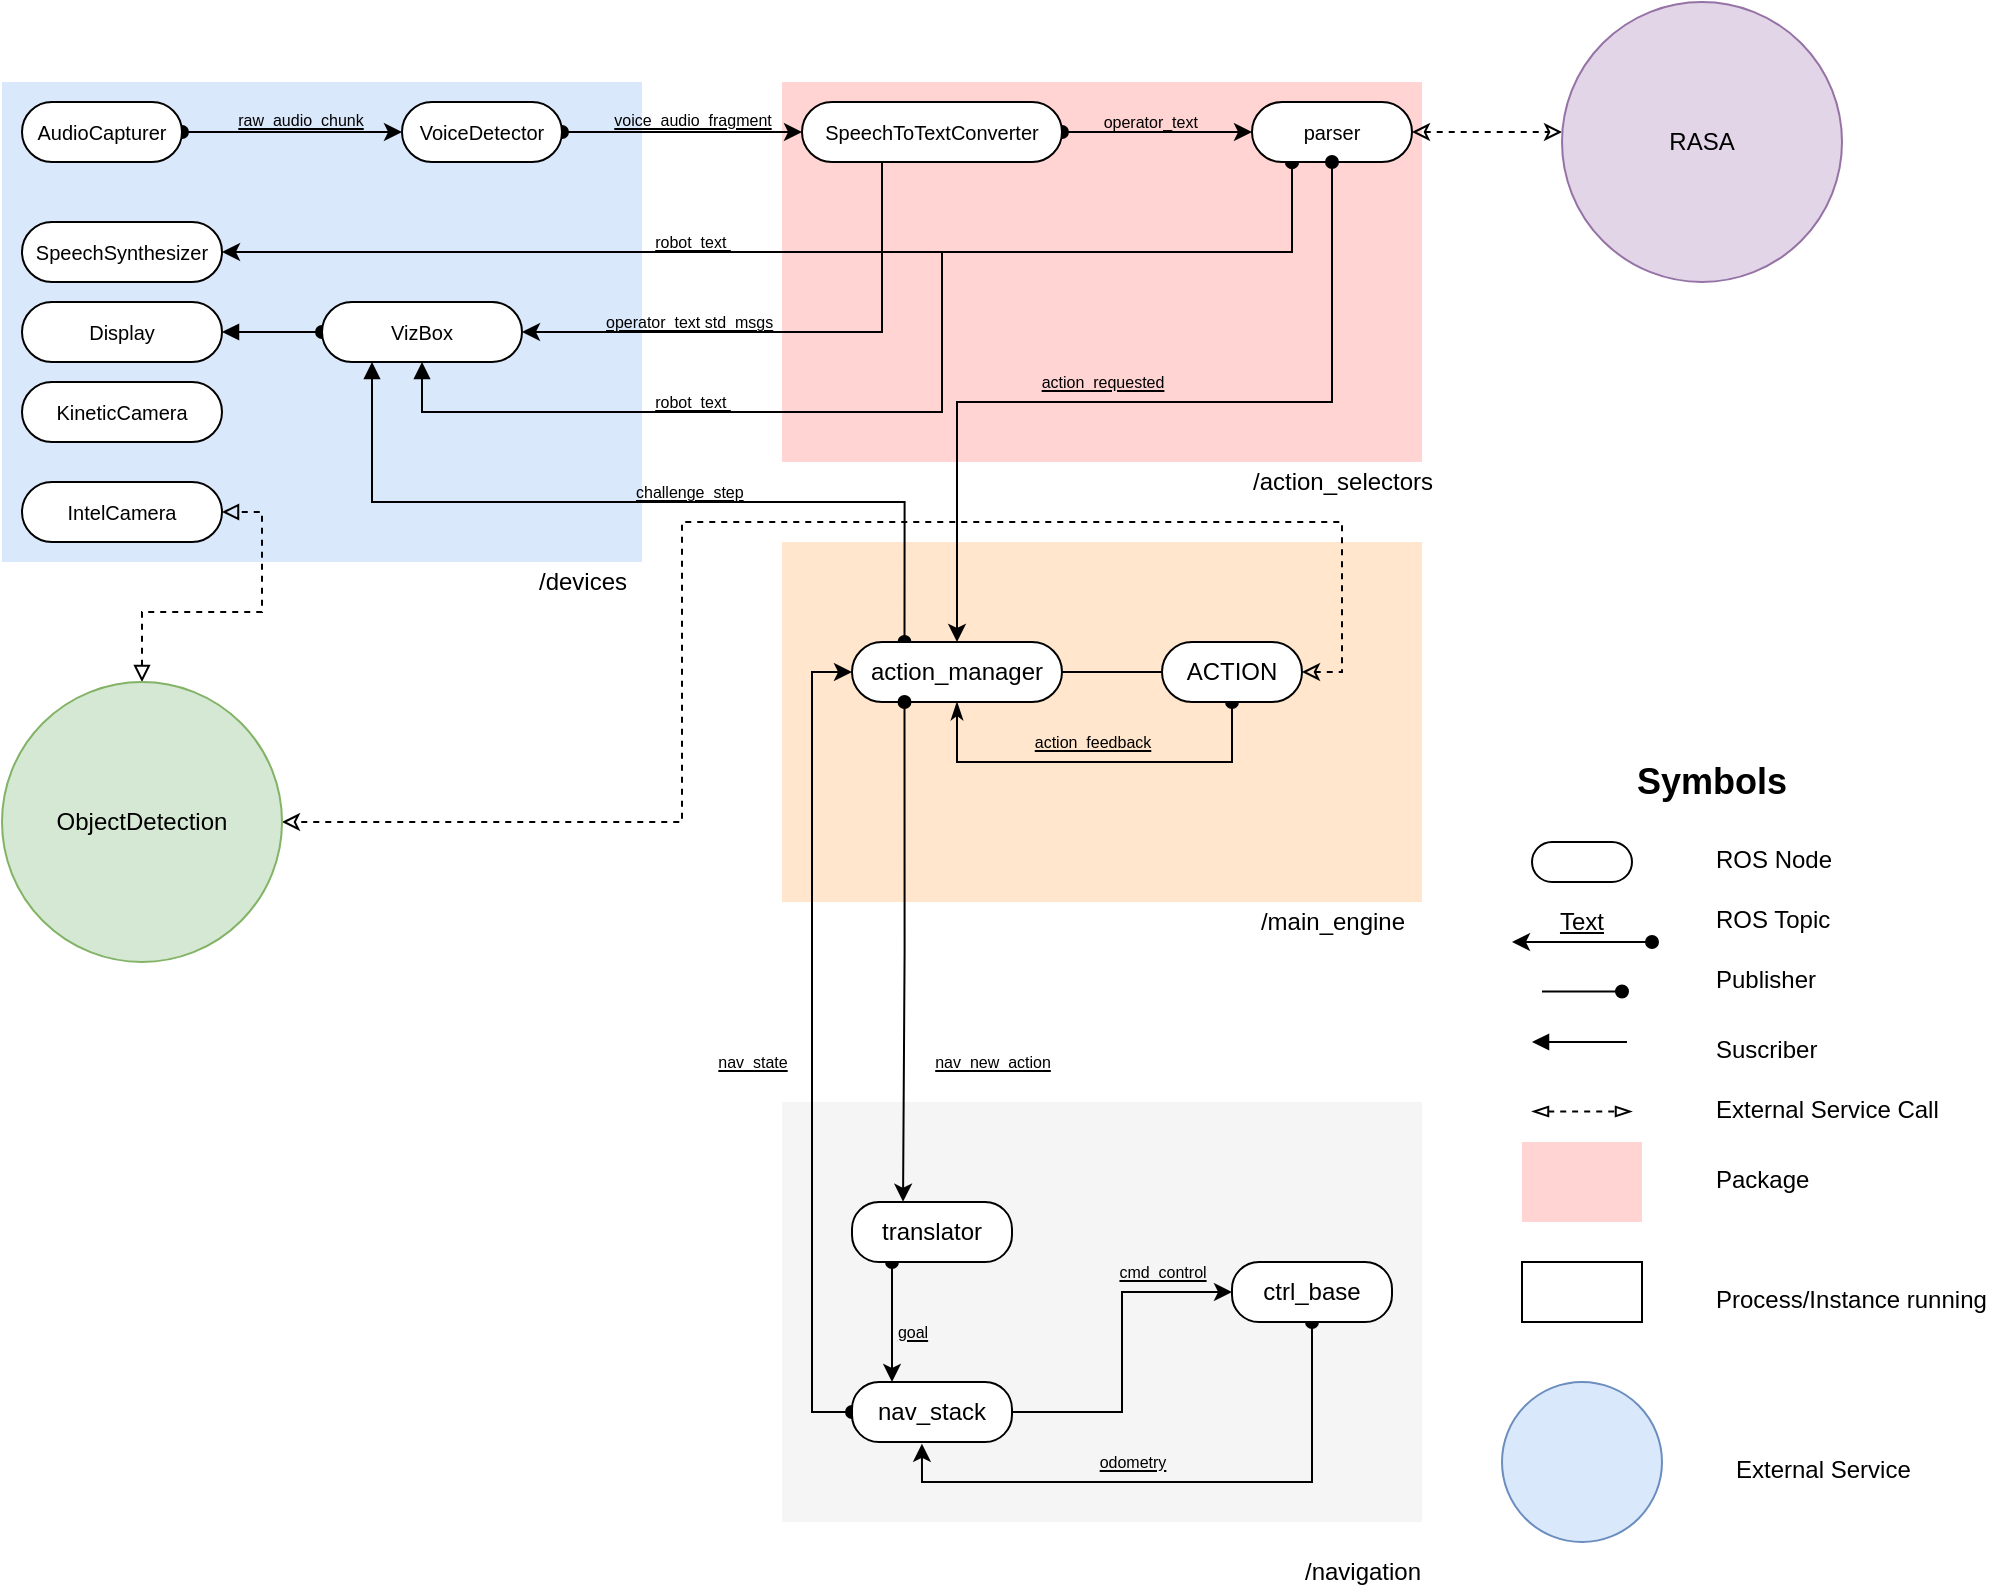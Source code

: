 <mxfile version="12.7.4" type="github">
  <diagram id="94LBQQwzL-lMHzVEOpgl" name="Page-1">
    <mxGraphModel dx="1468" dy="775" grid="1" gridSize="10" guides="1" tooltips="1" connect="1" arrows="1" fold="1" page="1" pageScale="1" pageWidth="1600" pageHeight="900" math="0" shadow="0">
      <root>
        <mxCell id="0" />
        <mxCell id="1" parent="0" />
        <mxCell id="XR8POZJkZjw1KcHef3Ur-4" value="&lt;h2&gt;Symbols&lt;/h2&gt;" style="text;html=1;strokeColor=none;fillColor=none;align=center;verticalAlign=middle;whiteSpace=wrap;rounded=0;" parent="1" vertex="1">
          <mxGeometry x="895" y="400" width="40" height="20" as="geometry" />
        </mxCell>
        <mxCell id="XR8POZJkZjw1KcHef3Ur-6" value="" style="rounded=1;whiteSpace=wrap;html=1;arcSize=50;" parent="1" vertex="1">
          <mxGeometry x="825" y="440" width="50" height="20" as="geometry" />
        </mxCell>
        <mxCell id="XR8POZJkZjw1KcHef3Ur-7" value="ROS Node" style="text;html=1;" parent="1" vertex="1">
          <mxGeometry x="915" y="435" width="80" height="30" as="geometry" />
        </mxCell>
        <mxCell id="XR8POZJkZjw1KcHef3Ur-9" value="&lt;u&gt;Text&lt;/u&gt;" style="text;html=1;strokeColor=none;fillColor=none;align=center;verticalAlign=middle;whiteSpace=wrap;rounded=0;" parent="1" vertex="1">
          <mxGeometry x="830" y="470" width="40" height="20" as="geometry" />
        </mxCell>
        <mxCell id="XR8POZJkZjw1KcHef3Ur-11" value="ROS Topic" style="text;html=1;" parent="1" vertex="1">
          <mxGeometry x="915" y="465" width="80" height="30" as="geometry" />
        </mxCell>
        <mxCell id="XR8POZJkZjw1KcHef3Ur-12" value="" style="endArrow=oval;startArrow=classic;html=1;endFill=1;" parent="1" edge="1">
          <mxGeometry width="50" height="50" relative="1" as="geometry">
            <mxPoint x="815" y="490" as="sourcePoint" />
            <mxPoint x="885" y="490" as="targetPoint" />
          </mxGeometry>
        </mxCell>
        <mxCell id="XR8POZJkZjw1KcHef3Ur-13" value="" style="endArrow=oval;html=1;strokeColor=#000000;endFill=1;" parent="1" edge="1">
          <mxGeometry width="50" height="50" relative="1" as="geometry">
            <mxPoint x="830" y="514.76" as="sourcePoint" />
            <mxPoint x="870" y="514.76" as="targetPoint" />
          </mxGeometry>
        </mxCell>
        <mxCell id="XR8POZJkZjw1KcHef3Ur-14" value="Publisher" style="text;html=1;" parent="1" vertex="1">
          <mxGeometry x="915" y="495" width="80" height="30" as="geometry" />
        </mxCell>
        <mxCell id="XR8POZJkZjw1KcHef3Ur-15" value="" style="endArrow=block;html=1;strokeColor=#000000;endFill=1;" parent="1" edge="1">
          <mxGeometry width="50" height="50" relative="1" as="geometry">
            <mxPoint x="872.5" y="540" as="sourcePoint" />
            <mxPoint x="825" y="540" as="targetPoint" />
            <Array as="points">
              <mxPoint x="867.5" y="540" />
            </Array>
          </mxGeometry>
        </mxCell>
        <mxCell id="XR8POZJkZjw1KcHef3Ur-16" value="Suscriber" style="text;html=1;" parent="1" vertex="1">
          <mxGeometry x="915" y="530" width="80" height="30" as="geometry" />
        </mxCell>
        <mxCell id="XR8POZJkZjw1KcHef3Ur-19" value="" style="endArrow=blockThin;startArrow=blockThin;html=1;dashed=1;strokeColor=#000000;endFill=0;startFill=0;" parent="1" edge="1">
          <mxGeometry width="50" height="50" relative="1" as="geometry">
            <mxPoint x="825" y="574.76" as="sourcePoint" />
            <mxPoint x="875" y="574.76" as="targetPoint" />
            <Array as="points">
              <mxPoint x="845" y="574.76" />
            </Array>
          </mxGeometry>
        </mxCell>
        <mxCell id="XR8POZJkZjw1KcHef3Ur-20" value="External Service Call" style="text;html=1;" parent="1" vertex="1">
          <mxGeometry x="915" y="560" width="120" height="30" as="geometry" />
        </mxCell>
        <mxCell id="MP0pOOuwlxTQmslvQRZY-1" value="" style="rounded=0;whiteSpace=wrap;html=1;fillColor=#FFD4D2;strokeColor=none;" parent="1" vertex="1">
          <mxGeometry x="820" y="590" width="60" height="40" as="geometry" />
        </mxCell>
        <mxCell id="MP0pOOuwlxTQmslvQRZY-2" value="Package" style="text;html=1;" parent="1" vertex="1">
          <mxGeometry x="915" y="595" width="120" height="30" as="geometry" />
        </mxCell>
        <mxCell id="MP0pOOuwlxTQmslvQRZY-3" value="" style="rounded=0;whiteSpace=wrap;html=1;" parent="1" vertex="1">
          <mxGeometry x="820" y="650" width="60" height="30" as="geometry" />
        </mxCell>
        <mxCell id="MP0pOOuwlxTQmslvQRZY-4" value="Process/Instance running" style="text;html=1;" parent="1" vertex="1">
          <mxGeometry x="915" y="655" width="140" height="20" as="geometry" />
        </mxCell>
        <mxCell id="MP0pOOuwlxTQmslvQRZY-5" value="" style="rounded=0;whiteSpace=wrap;html=1;fillColor=#FFD4D2;strokeColor=none;" parent="1" vertex="1">
          <mxGeometry x="450" y="60" width="320" height="190" as="geometry" />
        </mxCell>
        <mxCell id="MP0pOOuwlxTQmslvQRZY-6" value="" style="rounded=0;whiteSpace=wrap;html=1;fillColor=#dae8fc;strokeColor=none;" parent="1" vertex="1">
          <mxGeometry x="60" y="60" width="320" height="240" as="geometry" />
        </mxCell>
        <mxCell id="MP0pOOuwlxTQmslvQRZY-7" value="/devices" style="text;html=1;align=center;verticalAlign=middle;resizable=0;points=[];autosize=1;" parent="1" vertex="1">
          <mxGeometry x="320" y="300" width="60" height="20" as="geometry" />
        </mxCell>
        <mxCell id="MP0pOOuwlxTQmslvQRZY-8" value="/action_selectors" style="text;html=1;align=center;verticalAlign=middle;resizable=0;points=[];autosize=1;" parent="1" vertex="1">
          <mxGeometry x="675" y="250" width="110" height="20" as="geometry" />
        </mxCell>
        <mxCell id="MP0pOOuwlxTQmslvQRZY-15" value="&lt;span style=&quot;font-size: 7px&quot;&gt;&lt;u&gt;&lt;br&gt;&lt;/u&gt;&lt;/span&gt;" style="edgeStyle=orthogonalEdgeStyle;rounded=0;orthogonalLoop=1;jettySize=auto;html=1;entryX=0;entryY=0.5;entryDx=0;entryDy=0;startArrow=oval;startFill=1;exitX=1;exitY=0.5;exitDx=0;exitDy=0;" parent="1" source="MP0pOOuwlxTQmslvQRZY-11" target="MP0pOOuwlxTQmslvQRZY-12" edge="1">
          <mxGeometry relative="1" as="geometry">
            <mxPoint x="160" y="85" as="sourcePoint" />
          </mxGeometry>
        </mxCell>
        <mxCell id="MP0pOOuwlxTQmslvQRZY-11" value="&lt;font style=&quot;font-size: 10px&quot;&gt;AudioCapturer&lt;/font&gt;" style="rounded=1;whiteSpace=wrap;html=1;arcSize=50;" parent="1" vertex="1">
          <mxGeometry x="70" y="70" width="80" height="30" as="geometry" />
        </mxCell>
        <mxCell id="MP0pOOuwlxTQmslvQRZY-19" style="edgeStyle=orthogonalEdgeStyle;rounded=0;orthogonalLoop=1;jettySize=auto;html=1;exitX=1;exitY=0.5;exitDx=0;exitDy=0;entryX=0;entryY=0.5;entryDx=0;entryDy=0;startArrow=oval;startFill=1;fontSize=8;" parent="1" source="MP0pOOuwlxTQmslvQRZY-12" target="MP0pOOuwlxTQmslvQRZY-18" edge="1">
          <mxGeometry relative="1" as="geometry" />
        </mxCell>
        <mxCell id="MP0pOOuwlxTQmslvQRZY-12" value="&lt;font style=&quot;font-size: 10px&quot;&gt;VoiceDetector&lt;/font&gt;" style="rounded=1;whiteSpace=wrap;html=1;arcSize=50;" parent="1" vertex="1">
          <mxGeometry x="260" y="70" width="80" height="30" as="geometry" />
        </mxCell>
        <mxCell id="MP0pOOuwlxTQmslvQRZY-16" value="&lt;u&gt;raw_audio_chunk&lt;/u&gt;" style="text;html=1;align=center;verticalAlign=middle;resizable=0;points=[];autosize=1;fontSize=8;" parent="1" vertex="1">
          <mxGeometry x="169" y="69" width="80" height="20" as="geometry" />
        </mxCell>
        <mxCell id="MP0pOOuwlxTQmslvQRZY-22" style="edgeStyle=orthogonalEdgeStyle;rounded=0;orthogonalLoop=1;jettySize=auto;html=1;exitX=1;exitY=0.5;exitDx=0;exitDy=0;entryX=0;entryY=0.5;entryDx=0;entryDy=0;startArrow=oval;startFill=1;fontSize=8;" parent="1" source="MP0pOOuwlxTQmslvQRZY-18" target="MP0pOOuwlxTQmslvQRZY-21" edge="1">
          <mxGeometry relative="1" as="geometry" />
        </mxCell>
        <mxCell id="jPsFwfc04ZsTjxbu6_aR-5" style="edgeStyle=orthogonalEdgeStyle;rounded=0;orthogonalLoop=1;jettySize=auto;html=1;exitX=0.5;exitY=1;exitDx=0;exitDy=0;entryX=1;entryY=0.5;entryDx=0;entryDy=0;" edge="1" parent="1" source="MP0pOOuwlxTQmslvQRZY-18" target="jPsFwfc04ZsTjxbu6_aR-3">
          <mxGeometry relative="1" as="geometry">
            <Array as="points">
              <mxPoint x="500" y="100" />
              <mxPoint x="500" y="185" />
            </Array>
          </mxGeometry>
        </mxCell>
        <mxCell id="MP0pOOuwlxTQmslvQRZY-18" value="&lt;font style=&quot;font-size: 10px&quot;&gt;SpeechToTextConverter&lt;/font&gt;" style="rounded=1;whiteSpace=wrap;html=1;arcSize=50;" parent="1" vertex="1">
          <mxGeometry x="460" y="70" width="130" height="30" as="geometry" />
        </mxCell>
        <mxCell id="MP0pOOuwlxTQmslvQRZY-20" value="&lt;u&gt;voice_audio_fragment&lt;/u&gt;" style="text;html=1;align=center;verticalAlign=middle;resizable=0;points=[];autosize=1;fontSize=8;" parent="1" vertex="1">
          <mxGeometry x="360" y="69" width="90" height="20" as="geometry" />
        </mxCell>
        <mxCell id="WmEWK4hZ4REN07djJZJH-21" style="edgeStyle=orthogonalEdgeStyle;rounded=0;orthogonalLoop=1;jettySize=auto;html=1;exitX=1;exitY=0.5;exitDx=0;exitDy=0;dashed=1;startArrow=classic;startFill=0;endArrow=classic;endFill=0;" parent="1" source="MP0pOOuwlxTQmslvQRZY-21" edge="1">
          <mxGeometry relative="1" as="geometry">
            <mxPoint x="840" y="85" as="targetPoint" />
          </mxGeometry>
        </mxCell>
        <mxCell id="WmEWK4hZ4REN07djJZJH-24" style="edgeStyle=orthogonalEdgeStyle;rounded=0;orthogonalLoop=1;jettySize=auto;html=1;exitX=0.25;exitY=1;exitDx=0;exitDy=0;entryX=1;entryY=0.5;entryDx=0;entryDy=0;startArrow=oval;startFill=1;endArrow=classic;endFill=1;" parent="1" source="MP0pOOuwlxTQmslvQRZY-21" target="WmEWK4hZ4REN07djJZJH-23" edge="1">
          <mxGeometry relative="1" as="geometry">
            <Array as="points">
              <mxPoint x="705" y="145" />
            </Array>
          </mxGeometry>
        </mxCell>
        <mxCell id="jPsFwfc04ZsTjxbu6_aR-8" value="&lt;br&gt;" style="text;html=1;align=center;verticalAlign=middle;resizable=0;points=[];labelBackgroundColor=#ffffff;" vertex="1" connectable="0" parent="WmEWK4hZ4REN07djJZJH-24">
          <mxGeometry x="0.517" y="2" relative="1" as="geometry">
            <mxPoint as="offset" />
          </mxGeometry>
        </mxCell>
        <mxCell id="jPsFwfc04ZsTjxbu6_aR-10" style="edgeStyle=orthogonalEdgeStyle;rounded=0;orthogonalLoop=1;jettySize=auto;html=1;exitX=0.25;exitY=1;exitDx=0;exitDy=0;entryX=0.5;entryY=1;entryDx=0;entryDy=0;startArrow=oval;startFill=1;endArrow=block;endFill=1;" edge="1" parent="1" source="MP0pOOuwlxTQmslvQRZY-21" target="jPsFwfc04ZsTjxbu6_aR-3">
          <mxGeometry relative="1" as="geometry">
            <mxPoint x="705" y="105" as="sourcePoint" />
            <mxPoint x="270" y="205" as="targetPoint" />
            <Array as="points">
              <mxPoint x="705" y="145" />
              <mxPoint x="530" y="145" />
              <mxPoint x="530" y="225" />
              <mxPoint x="270" y="225" />
            </Array>
          </mxGeometry>
        </mxCell>
        <mxCell id="MP0pOOuwlxTQmslvQRZY-21" value="&lt;font style=&quot;font-size: 10px&quot;&gt;parser&lt;/font&gt;" style="rounded=1;whiteSpace=wrap;html=1;arcSize=50;" parent="1" vertex="1">
          <mxGeometry x="685" y="70" width="80" height="30" as="geometry" />
        </mxCell>
        <mxCell id="MP0pOOuwlxTQmslvQRZY-23" value="&lt;span style=&quot;text-align: left&quot;&gt;operator_text&amp;nbsp;&lt;/span&gt;" style="text;html=1;align=center;verticalAlign=middle;resizable=0;points=[];autosize=1;fontSize=8;" parent="1" vertex="1">
          <mxGeometry x="605" y="70" width="60" height="20" as="geometry" />
        </mxCell>
        <mxCell id="WmEWK4hZ4REN07djJZJH-3" value="" style="ellipse;whiteSpace=wrap;html=1;aspect=fixed;fillColor=#dae8fc;strokeColor=#6c8ebf;" parent="1" vertex="1">
          <mxGeometry x="810" y="710" width="80" height="80" as="geometry" />
        </mxCell>
        <mxCell id="WmEWK4hZ4REN07djJZJH-4" value="External Service" style="text;html=1;" parent="1" vertex="1">
          <mxGeometry x="925" y="740" width="140" height="20" as="geometry" />
        </mxCell>
        <mxCell id="WmEWK4hZ4REN07djJZJH-6" value="" style="rounded=0;whiteSpace=wrap;html=1;fillColor=#FFE6CC;strokeColor=none;" parent="1" vertex="1">
          <mxGeometry x="450" y="290" width="320" height="180" as="geometry" />
        </mxCell>
        <mxCell id="WmEWK4hZ4REN07djJZJH-7" value="/main_engine" style="text;html=1;align=center;verticalAlign=middle;resizable=0;points=[];autosize=1;" parent="1" vertex="1">
          <mxGeometry x="680" y="470" width="90" height="20" as="geometry" />
        </mxCell>
        <mxCell id="WmEWK4hZ4REN07djJZJH-13" style="edgeStyle=orthogonalEdgeStyle;rounded=0;orthogonalLoop=1;jettySize=auto;html=1;exitX=1;exitY=0.5;exitDx=0;exitDy=0;entryX=0;entryY=0.5;entryDx=0;entryDy=0;startArrow=none;startFill=0;endArrow=none;endFill=0;" parent="1" source="WmEWK4hZ4REN07djJZJH-9" target="WmEWK4hZ4REN07djJZJH-12" edge="1">
          <mxGeometry relative="1" as="geometry" />
        </mxCell>
        <mxCell id="jPsFwfc04ZsTjxbu6_aR-13" style="edgeStyle=orthogonalEdgeStyle;rounded=0;orthogonalLoop=1;jettySize=auto;html=1;exitX=0.25;exitY=0;exitDx=0;exitDy=0;entryX=0.25;entryY=1;entryDx=0;entryDy=0;startArrow=oval;startFill=1;endArrow=block;endFill=1;" edge="1" parent="1" source="WmEWK4hZ4REN07djJZJH-9" target="jPsFwfc04ZsTjxbu6_aR-3">
          <mxGeometry relative="1" as="geometry" />
        </mxCell>
        <mxCell id="WmEWK4hZ4REN07djJZJH-9" value="action_manager" style="rounded=1;whiteSpace=wrap;html=1;arcSize=50;" parent="1" vertex="1">
          <mxGeometry x="485" y="340" width="105" height="30" as="geometry" />
        </mxCell>
        <mxCell id="WmEWK4hZ4REN07djJZJH-11" value="&lt;u&gt;action_requested&lt;/u&gt;" style="text;html=1;align=center;verticalAlign=middle;resizable=0;points=[];autosize=1;fontSize=8;" parent="1" vertex="1">
          <mxGeometry x="570" y="200" width="80" height="20" as="geometry" />
        </mxCell>
        <mxCell id="WmEWK4hZ4REN07djJZJH-10" style="edgeStyle=orthogonalEdgeStyle;rounded=0;orthogonalLoop=1;jettySize=auto;html=1;exitX=0.5;exitY=1;exitDx=0;exitDy=0;entryX=0.5;entryY=0;entryDx=0;entryDy=0;startArrow=oval;startFill=1;" parent="1" source="MP0pOOuwlxTQmslvQRZY-21" target="WmEWK4hZ4REN07djJZJH-9" edge="1">
          <mxGeometry relative="1" as="geometry">
            <mxPoint x="525" y="270" as="targetPoint" />
          </mxGeometry>
        </mxCell>
        <mxCell id="WmEWK4hZ4REN07djJZJH-16" style="edgeStyle=orthogonalEdgeStyle;rounded=0;orthogonalLoop=1;jettySize=auto;html=1;exitX=0.5;exitY=1;exitDx=0;exitDy=0;startArrow=oval;startFill=1;endArrow=classicThin;endFill=1;entryX=0.5;entryY=1;entryDx=0;entryDy=0;" parent="1" source="WmEWK4hZ4REN07djJZJH-12" target="WmEWK4hZ4REN07djJZJH-9" edge="1">
          <mxGeometry relative="1" as="geometry">
            <mxPoint x="635" y="415" as="targetPoint" />
            <Array as="points">
              <mxPoint x="675" y="400" />
              <mxPoint x="538" y="400" />
            </Array>
          </mxGeometry>
        </mxCell>
        <mxCell id="WmEWK4hZ4REN07djJZJH-20" style="edgeStyle=orthogonalEdgeStyle;rounded=0;orthogonalLoop=1;jettySize=auto;html=1;exitX=1;exitY=0.5;exitDx=0;exitDy=0;entryX=1;entryY=0.5;entryDx=0;entryDy=0;dashed=1;startArrow=classic;startFill=0;endArrow=classic;endFill=0;" parent="1" source="WmEWK4hZ4REN07djJZJH-12" target="GGWyz4GfuDc73sVmmwa9-19" edge="1">
          <mxGeometry relative="1" as="geometry">
            <Array as="points">
              <mxPoint x="730" y="355" />
              <mxPoint x="730" y="280" />
              <mxPoint x="400" y="280" />
              <mxPoint x="400" y="430" />
            </Array>
            <mxPoint x="940" y="355" as="targetPoint" />
          </mxGeometry>
        </mxCell>
        <mxCell id="WmEWK4hZ4REN07djJZJH-12" value="ACTION" style="rounded=1;whiteSpace=wrap;html=1;arcSize=50;" parent="1" vertex="1">
          <mxGeometry x="640" y="340" width="70" height="30" as="geometry" />
        </mxCell>
        <mxCell id="WmEWK4hZ4REN07djJZJH-18" value="&lt;u&gt;action_feedback&lt;/u&gt;" style="text;html=1;align=center;verticalAlign=middle;resizable=0;points=[];autosize=1;fontSize=8;" parent="1" vertex="1">
          <mxGeometry x="570" y="380" width="70" height="20" as="geometry" />
        </mxCell>
        <mxCell id="WmEWK4hZ4REN07djJZJH-22" value="RASA" style="ellipse;whiteSpace=wrap;html=1;aspect=fixed;fillColor=#e1d5e7;strokeColor=#9673a6;" parent="1" vertex="1">
          <mxGeometry x="840" y="20" width="140" height="140" as="geometry" />
        </mxCell>
        <mxCell id="WmEWK4hZ4REN07djJZJH-23" value="&lt;font style=&quot;font-size: 10px&quot;&gt;SpeechSynthesizer&lt;/font&gt;" style="rounded=1;whiteSpace=wrap;html=1;arcSize=50;" parent="1" vertex="1">
          <mxGeometry x="70" y="130" width="100" height="30" as="geometry" />
        </mxCell>
        <mxCell id="WmEWK4hZ4REN07djJZJH-25" value="&lt;u&gt;robot_text&amp;nbsp;&lt;/u&gt;" style="text;html=1;align=center;verticalAlign=middle;resizable=0;points=[];autosize=1;fontSize=8;" parent="1" vertex="1">
          <mxGeometry x="380" y="130" width="50" height="20" as="geometry" />
        </mxCell>
        <mxCell id="GGWyz4GfuDc73sVmmwa9-1" value="&lt;span style=&quot;font-size: 10px&quot;&gt;IntelCamera&lt;/span&gt;" style="rounded=1;whiteSpace=wrap;html=1;arcSize=50;" parent="1" vertex="1">
          <mxGeometry x="70" y="260" width="100" height="30" as="geometry" />
        </mxCell>
        <mxCell id="GGWyz4GfuDc73sVmmwa9-2" value="&lt;span style=&quot;font-size: 10px&quot;&gt;KineticCamera&lt;/span&gt;" style="rounded=1;whiteSpace=wrap;html=1;arcSize=50;" parent="1" vertex="1">
          <mxGeometry x="70" y="210" width="100" height="30" as="geometry" />
        </mxCell>
        <mxCell id="GGWyz4GfuDc73sVmmwa9-3" value="" style="rounded=0;whiteSpace=wrap;html=1;fillColor=#f5f5f5;strokeColor=none;fontColor=#333333;" parent="1" vertex="1">
          <mxGeometry x="450" y="570" width="320" height="210" as="geometry" />
        </mxCell>
        <mxCell id="GGWyz4GfuDc73sVmmwa9-4" value="/navigation" style="text;html=1;align=center;verticalAlign=middle;resizable=0;points=[];autosize=1;" parent="1" vertex="1">
          <mxGeometry x="705" y="795" width="70" height="20" as="geometry" />
        </mxCell>
        <mxCell id="GGWyz4GfuDc73sVmmwa9-7" style="edgeStyle=orthogonalEdgeStyle;rounded=0;orthogonalLoop=1;jettySize=auto;html=1;exitX=1;exitY=0.5;exitDx=0;exitDy=0;entryX=0;entryY=0.5;entryDx=0;entryDy=0;" parent="1" source="GGWyz4GfuDc73sVmmwa9-5" target="GGWyz4GfuDc73sVmmwa9-6" edge="1">
          <mxGeometry relative="1" as="geometry" />
        </mxCell>
        <mxCell id="GGWyz4GfuDc73sVmmwa9-11" style="edgeStyle=orthogonalEdgeStyle;rounded=0;orthogonalLoop=1;jettySize=auto;html=1;exitX=0;exitY=0.5;exitDx=0;exitDy=0;entryX=0;entryY=0.5;entryDx=0;entryDy=0;startArrow=oval;startFill=1;" parent="1" source="GGWyz4GfuDc73sVmmwa9-5" target="WmEWK4hZ4REN07djJZJH-9" edge="1">
          <mxGeometry relative="1" as="geometry" />
        </mxCell>
        <mxCell id="GGWyz4GfuDc73sVmmwa9-5" value="nav_stack" style="rounded=1;whiteSpace=wrap;html=1;arcSize=45;" parent="1" vertex="1">
          <mxGeometry x="485" y="710" width="80" height="30" as="geometry" />
        </mxCell>
        <mxCell id="GGWyz4GfuDc73sVmmwa9-16" style="edgeStyle=orthogonalEdgeStyle;rounded=0;orthogonalLoop=1;jettySize=auto;html=1;exitX=0.5;exitY=1;exitDx=0;exitDy=0;entryX=0.437;entryY=1.03;entryDx=0;entryDy=0;entryPerimeter=0;startArrow=oval;startFill=1;" parent="1" source="GGWyz4GfuDc73sVmmwa9-6" target="GGWyz4GfuDc73sVmmwa9-5" edge="1">
          <mxGeometry relative="1" as="geometry" />
        </mxCell>
        <mxCell id="GGWyz4GfuDc73sVmmwa9-6" value="ctrl_base" style="rounded=1;whiteSpace=wrap;html=1;arcSize=45;" parent="1" vertex="1">
          <mxGeometry x="675" y="650" width="80" height="30" as="geometry" />
        </mxCell>
        <mxCell id="GGWyz4GfuDc73sVmmwa9-8" value="&lt;u&gt;cmd_control&lt;br&gt;&lt;/u&gt;" style="text;html=1;align=center;verticalAlign=middle;resizable=0;points=[];autosize=1;fontSize=8;" parent="1" vertex="1">
          <mxGeometry x="610" y="645" width="60" height="20" as="geometry" />
        </mxCell>
        <mxCell id="GGWyz4GfuDc73sVmmwa9-10" value="&lt;u&gt;nav_new_action&lt;/u&gt;" style="text;html=1;align=center;verticalAlign=middle;resizable=0;points=[];autosize=1;fontSize=8;" parent="1" vertex="1">
          <mxGeometry x="520" y="540" width="70" height="20" as="geometry" />
        </mxCell>
        <mxCell id="GGWyz4GfuDc73sVmmwa9-12" value="&lt;u&gt;nav_state&lt;/u&gt;" style="text;html=1;align=center;verticalAlign=middle;resizable=0;points=[];autosize=1;fontSize=8;" parent="1" vertex="1">
          <mxGeometry x="410" y="540" width="50" height="20" as="geometry" />
        </mxCell>
        <mxCell id="GGWyz4GfuDc73sVmmwa9-15" style="edgeStyle=orthogonalEdgeStyle;rounded=0;orthogonalLoop=1;jettySize=auto;html=1;exitX=0.25;exitY=1;exitDx=0;exitDy=0;entryX=0.25;entryY=0;entryDx=0;entryDy=0;startArrow=oval;startFill=1;" parent="1" source="GGWyz4GfuDc73sVmmwa9-13" target="GGWyz4GfuDc73sVmmwa9-5" edge="1">
          <mxGeometry relative="1" as="geometry" />
        </mxCell>
        <mxCell id="GGWyz4GfuDc73sVmmwa9-13" value="translator" style="rounded=1;whiteSpace=wrap;html=1;arcSize=45;" parent="1" vertex="1">
          <mxGeometry x="485" y="620" width="80" height="30" as="geometry" />
        </mxCell>
        <mxCell id="GGWyz4GfuDc73sVmmwa9-14" style="edgeStyle=orthogonalEdgeStyle;rounded=0;orthogonalLoop=1;jettySize=auto;html=1;exitX=0.25;exitY=1;exitDx=0;exitDy=0;entryX=0.319;entryY=-0.004;entryDx=0;entryDy=0;entryPerimeter=0;startArrow=oval;startFill=1;" parent="1" source="WmEWK4hZ4REN07djJZJH-9" target="GGWyz4GfuDc73sVmmwa9-13" edge="1">
          <mxGeometry relative="1" as="geometry">
            <Array as="points">
              <mxPoint x="511" y="495" />
              <mxPoint x="511" y="495" />
            </Array>
          </mxGeometry>
        </mxCell>
        <mxCell id="GGWyz4GfuDc73sVmmwa9-17" value="&lt;u&gt;odometry&lt;br&gt;&lt;/u&gt;" style="text;html=1;align=center;verticalAlign=middle;resizable=0;points=[];autosize=1;fontSize=8;" parent="1" vertex="1">
          <mxGeometry x="600" y="740" width="50" height="20" as="geometry" />
        </mxCell>
        <mxCell id="GGWyz4GfuDc73sVmmwa9-18" value="&lt;u&gt;goal&lt;br&gt;&lt;/u&gt;" style="text;html=1;align=center;verticalAlign=middle;resizable=0;points=[];autosize=1;fontSize=8;" parent="1" vertex="1">
          <mxGeometry x="500" y="675" width="30" height="20" as="geometry" />
        </mxCell>
        <mxCell id="GGWyz4GfuDc73sVmmwa9-21" style="edgeStyle=orthogonalEdgeStyle;rounded=0;orthogonalLoop=1;jettySize=auto;html=1;exitX=0.5;exitY=0;exitDx=0;exitDy=0;entryX=1;entryY=0.5;entryDx=0;entryDy=0;startArrow=block;startFill=0;dashed=1;endArrow=block;endFill=0;" parent="1" source="GGWyz4GfuDc73sVmmwa9-19" target="GGWyz4GfuDc73sVmmwa9-1" edge="1">
          <mxGeometry relative="1" as="geometry" />
        </mxCell>
        <mxCell id="GGWyz4GfuDc73sVmmwa9-19" value="ObjectDetection" style="ellipse;whiteSpace=wrap;html=1;aspect=fixed;fillColor=#d5e8d4;strokeColor=#82b366;" parent="1" vertex="1">
          <mxGeometry x="60" y="360" width="140" height="140" as="geometry" />
        </mxCell>
        <mxCell id="jPsFwfc04ZsTjxbu6_aR-2" value="&lt;span style=&quot;font-size: 10px&quot;&gt;Display&lt;/span&gt;" style="rounded=1;whiteSpace=wrap;html=1;arcSize=50;" vertex="1" parent="1">
          <mxGeometry x="70" y="170" width="100" height="30" as="geometry" />
        </mxCell>
        <mxCell id="jPsFwfc04ZsTjxbu6_aR-12" style="edgeStyle=orthogonalEdgeStyle;rounded=0;orthogonalLoop=1;jettySize=auto;html=1;exitX=0;exitY=0.5;exitDx=0;exitDy=0;entryX=1;entryY=0.5;entryDx=0;entryDy=0;startArrow=oval;startFill=1;endArrow=block;endFill=1;" edge="1" parent="1" source="jPsFwfc04ZsTjxbu6_aR-3" target="jPsFwfc04ZsTjxbu6_aR-2">
          <mxGeometry relative="1" as="geometry" />
        </mxCell>
        <mxCell id="jPsFwfc04ZsTjxbu6_aR-3" value="&lt;span style=&quot;font-size: 10px&quot;&gt;VizBox&lt;/span&gt;" style="rounded=1;whiteSpace=wrap;html=1;arcSize=50;" vertex="1" parent="1">
          <mxGeometry x="220" y="170" width="100" height="30" as="geometry" />
        </mxCell>
        <mxCell id="jPsFwfc04ZsTjxbu6_aR-4" value="&lt;font style=&quot;font-size: 8px&quot;&gt;&lt;u&gt;operator_text std_msgs&lt;br&gt;&lt;/u&gt;&lt;br&gt;&lt;/font&gt;" style="text;html=1;" vertex="1" parent="1">
          <mxGeometry x="360" y="165" width="190" height="30" as="geometry" />
        </mxCell>
        <mxCell id="jPsFwfc04ZsTjxbu6_aR-11" value="&lt;u&gt;robot_text&amp;nbsp;&lt;/u&gt;" style="text;html=1;align=center;verticalAlign=middle;resizable=0;points=[];autosize=1;fontSize=8;" vertex="1" parent="1">
          <mxGeometry x="380" y="210" width="50" height="20" as="geometry" />
        </mxCell>
        <mxCell id="jPsFwfc04ZsTjxbu6_aR-15" value="&lt;font style=&quot;font-size: 8px&quot;&gt;&lt;u&gt;challenge_step&lt;/u&gt;&lt;/font&gt;" style="text;html=1;" vertex="1" parent="1">
          <mxGeometry x="375" y="250" width="110" height="30" as="geometry" />
        </mxCell>
      </root>
    </mxGraphModel>
  </diagram>
</mxfile>
